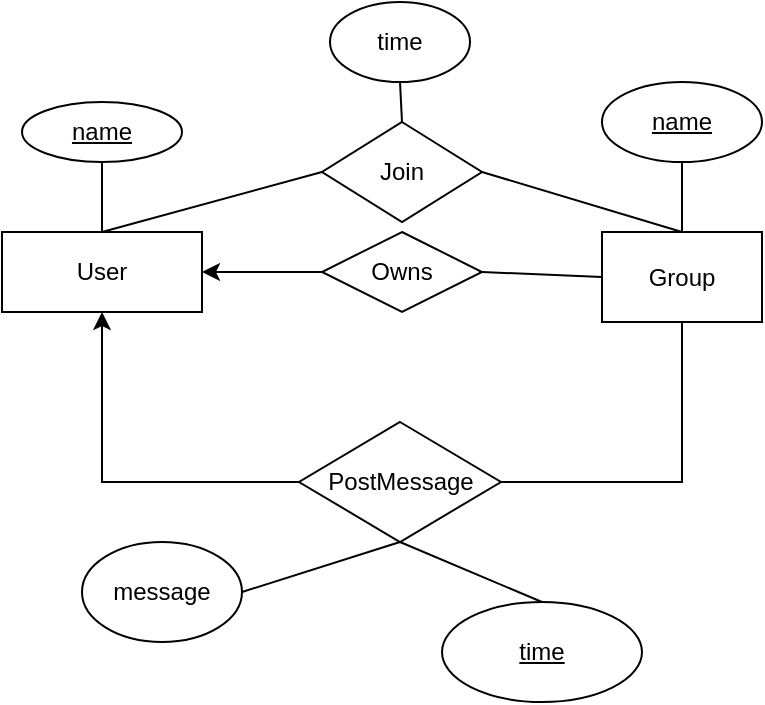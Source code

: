 <mxfile version="24.8.6">
  <diagram id="C5RBs43oDa-KdzZeNtuy" name="Page-1">
    <mxGraphModel dx="954" dy="599" grid="1" gridSize="10" guides="1" tooltips="1" connect="1" arrows="1" fold="1" page="1" pageScale="1" pageWidth="827" pageHeight="1169" math="0" shadow="0">
      <root>
        <mxCell id="WIyWlLk6GJQsqaUBKTNV-0" />
        <mxCell id="WIyWlLk6GJQsqaUBKTNV-1" parent="WIyWlLk6GJQsqaUBKTNV-0" />
        <mxCell id="JFyq0OGFuqBpMiLxCEAe-0" value="User" style="rounded=0;whiteSpace=wrap;html=1;" vertex="1" parent="WIyWlLk6GJQsqaUBKTNV-1">
          <mxGeometry x="180" y="175" width="100" height="40" as="geometry" />
        </mxCell>
        <mxCell id="JFyq0OGFuqBpMiLxCEAe-1" value="&lt;u&gt;name&lt;/u&gt;" style="ellipse;whiteSpace=wrap;html=1;" vertex="1" parent="WIyWlLk6GJQsqaUBKTNV-1">
          <mxGeometry x="190" y="110" width="80" height="30" as="geometry" />
        </mxCell>
        <mxCell id="JFyq0OGFuqBpMiLxCEAe-2" value="" style="endArrow=none;html=1;rounded=0;exitX=0.5;exitY=0;exitDx=0;exitDy=0;entryX=0.5;entryY=1;entryDx=0;entryDy=0;" edge="1" parent="WIyWlLk6GJQsqaUBKTNV-1" source="JFyq0OGFuqBpMiLxCEAe-0" target="JFyq0OGFuqBpMiLxCEAe-1">
          <mxGeometry width="50" height="50" relative="1" as="geometry">
            <mxPoint x="190" y="190" as="sourcePoint" />
            <mxPoint x="240" y="140" as="targetPoint" />
          </mxGeometry>
        </mxCell>
        <mxCell id="JFyq0OGFuqBpMiLxCEAe-3" value="Group" style="rounded=0;whiteSpace=wrap;html=1;" vertex="1" parent="WIyWlLk6GJQsqaUBKTNV-1">
          <mxGeometry x="480" y="175" width="80" height="45" as="geometry" />
        </mxCell>
        <mxCell id="JFyq0OGFuqBpMiLxCEAe-4" value="&lt;u&gt;name&lt;/u&gt;" style="ellipse;whiteSpace=wrap;html=1;" vertex="1" parent="WIyWlLk6GJQsqaUBKTNV-1">
          <mxGeometry x="480" y="100" width="80" height="40" as="geometry" />
        </mxCell>
        <mxCell id="JFyq0OGFuqBpMiLxCEAe-5" value="" style="endArrow=none;html=1;rounded=0;exitX=0.5;exitY=0;exitDx=0;exitDy=0;entryX=0.5;entryY=1;entryDx=0;entryDy=0;" edge="1" parent="WIyWlLk6GJQsqaUBKTNV-1" source="JFyq0OGFuqBpMiLxCEAe-3" target="JFyq0OGFuqBpMiLxCEAe-4">
          <mxGeometry width="50" height="50" relative="1" as="geometry">
            <mxPoint x="420" y="160" as="sourcePoint" />
            <mxPoint x="419.5" y="145" as="targetPoint" />
          </mxGeometry>
        </mxCell>
        <mxCell id="JFyq0OGFuqBpMiLxCEAe-13" style="edgeStyle=orthogonalEdgeStyle;rounded=0;orthogonalLoop=1;jettySize=auto;html=1;exitX=0;exitY=0.5;exitDx=0;exitDy=0;entryX=1;entryY=0.5;entryDx=0;entryDy=0;" edge="1" parent="WIyWlLk6GJQsqaUBKTNV-1" source="JFyq0OGFuqBpMiLxCEAe-10" target="JFyq0OGFuqBpMiLxCEAe-0">
          <mxGeometry relative="1" as="geometry" />
        </mxCell>
        <mxCell id="JFyq0OGFuqBpMiLxCEAe-10" value="Owns" style="rhombus;whiteSpace=wrap;html=1;" vertex="1" parent="WIyWlLk6GJQsqaUBKTNV-1">
          <mxGeometry x="340" y="175" width="80" height="40" as="geometry" />
        </mxCell>
        <mxCell id="JFyq0OGFuqBpMiLxCEAe-12" value="" style="endArrow=none;html=1;rounded=0;entryX=0;entryY=0.5;entryDx=0;entryDy=0;exitX=1;exitY=0.5;exitDx=0;exitDy=0;" edge="1" parent="WIyWlLk6GJQsqaUBKTNV-1" source="JFyq0OGFuqBpMiLxCEAe-10" target="JFyq0OGFuqBpMiLxCEAe-3">
          <mxGeometry width="50" height="50" relative="1" as="geometry">
            <mxPoint x="390" y="270" as="sourcePoint" />
            <mxPoint x="440" y="220" as="targetPoint" />
          </mxGeometry>
        </mxCell>
        <mxCell id="JFyq0OGFuqBpMiLxCEAe-14" value="Join" style="rhombus;whiteSpace=wrap;html=1;" vertex="1" parent="WIyWlLk6GJQsqaUBKTNV-1">
          <mxGeometry x="340" y="120" width="80" height="50" as="geometry" />
        </mxCell>
        <mxCell id="JFyq0OGFuqBpMiLxCEAe-15" value="" style="endArrow=none;html=1;rounded=0;entryX=0.5;entryY=0;entryDx=0;entryDy=0;exitX=0;exitY=0.5;exitDx=0;exitDy=0;" edge="1" parent="WIyWlLk6GJQsqaUBKTNV-1" source="JFyq0OGFuqBpMiLxCEAe-14" target="JFyq0OGFuqBpMiLxCEAe-0">
          <mxGeometry width="50" height="50" relative="1" as="geometry">
            <mxPoint x="390" y="270" as="sourcePoint" />
            <mxPoint x="440" y="220" as="targetPoint" />
          </mxGeometry>
        </mxCell>
        <mxCell id="JFyq0OGFuqBpMiLxCEAe-16" value="" style="endArrow=none;html=1;rounded=0;entryX=0.5;entryY=0;entryDx=0;entryDy=0;exitX=1;exitY=0.5;exitDx=0;exitDy=0;" edge="1" parent="WIyWlLk6GJQsqaUBKTNV-1" source="JFyq0OGFuqBpMiLxCEAe-14" target="JFyq0OGFuqBpMiLxCEAe-3">
          <mxGeometry width="50" height="50" relative="1" as="geometry">
            <mxPoint x="390" y="270" as="sourcePoint" />
            <mxPoint x="440" y="220" as="targetPoint" />
          </mxGeometry>
        </mxCell>
        <mxCell id="JFyq0OGFuqBpMiLxCEAe-17" value="time" style="ellipse;whiteSpace=wrap;html=1;" vertex="1" parent="WIyWlLk6GJQsqaUBKTNV-1">
          <mxGeometry x="344" y="60" width="70" height="40" as="geometry" />
        </mxCell>
        <mxCell id="JFyq0OGFuqBpMiLxCEAe-18" value="" style="endArrow=none;html=1;rounded=0;entryX=0.5;entryY=0;entryDx=0;entryDy=0;exitX=0.5;exitY=1;exitDx=0;exitDy=0;" edge="1" parent="WIyWlLk6GJQsqaUBKTNV-1" source="JFyq0OGFuqBpMiLxCEAe-17" target="JFyq0OGFuqBpMiLxCEAe-14">
          <mxGeometry width="50" height="50" relative="1" as="geometry">
            <mxPoint x="380" y="110" as="sourcePoint" />
            <mxPoint x="380" y="110" as="targetPoint" />
          </mxGeometry>
        </mxCell>
        <mxCell id="JFyq0OGFuqBpMiLxCEAe-25" style="edgeStyle=orthogonalEdgeStyle;rounded=0;orthogonalLoop=1;jettySize=auto;html=1;exitX=0;exitY=0.5;exitDx=0;exitDy=0;entryX=0.5;entryY=1;entryDx=0;entryDy=0;" edge="1" parent="WIyWlLk6GJQsqaUBKTNV-1" source="JFyq0OGFuqBpMiLxCEAe-20" target="JFyq0OGFuqBpMiLxCEAe-0">
          <mxGeometry relative="1" as="geometry" />
        </mxCell>
        <mxCell id="JFyq0OGFuqBpMiLxCEAe-20" value="PostMessage" style="rhombus;whiteSpace=wrap;html=1;" vertex="1" parent="WIyWlLk6GJQsqaUBKTNV-1">
          <mxGeometry x="328.5" y="270" width="101" height="60" as="geometry" />
        </mxCell>
        <mxCell id="JFyq0OGFuqBpMiLxCEAe-23" value="message" style="ellipse;whiteSpace=wrap;html=1;" vertex="1" parent="WIyWlLk6GJQsqaUBKTNV-1">
          <mxGeometry x="220" y="330" width="80" height="50" as="geometry" />
        </mxCell>
        <mxCell id="JFyq0OGFuqBpMiLxCEAe-24" value="&lt;u&gt;time&lt;/u&gt;" style="ellipse;whiteSpace=wrap;html=1;" vertex="1" parent="WIyWlLk6GJQsqaUBKTNV-1">
          <mxGeometry x="400" y="360" width="100" height="50" as="geometry" />
        </mxCell>
        <mxCell id="JFyq0OGFuqBpMiLxCEAe-26" value="" style="endArrow=none;html=1;rounded=0;entryX=0.5;entryY=1;entryDx=0;entryDy=0;exitX=1;exitY=0.5;exitDx=0;exitDy=0;" edge="1" parent="WIyWlLk6GJQsqaUBKTNV-1" source="JFyq0OGFuqBpMiLxCEAe-20" target="JFyq0OGFuqBpMiLxCEAe-3">
          <mxGeometry width="50" height="50" relative="1" as="geometry">
            <mxPoint x="390" y="270" as="sourcePoint" />
            <mxPoint x="440" y="220" as="targetPoint" />
            <Array as="points">
              <mxPoint x="520" y="300" />
            </Array>
          </mxGeometry>
        </mxCell>
        <mxCell id="JFyq0OGFuqBpMiLxCEAe-27" value="" style="endArrow=none;html=1;rounded=0;exitX=1;exitY=0.5;exitDx=0;exitDy=0;entryX=0.5;entryY=1;entryDx=0;entryDy=0;" edge="1" parent="WIyWlLk6GJQsqaUBKTNV-1" source="JFyq0OGFuqBpMiLxCEAe-23" target="JFyq0OGFuqBpMiLxCEAe-20">
          <mxGeometry width="50" height="50" relative="1" as="geometry">
            <mxPoint x="390" y="270" as="sourcePoint" />
            <mxPoint x="440" y="220" as="targetPoint" />
          </mxGeometry>
        </mxCell>
        <mxCell id="JFyq0OGFuqBpMiLxCEAe-28" value="" style="endArrow=none;html=1;rounded=0;exitX=0.5;exitY=0;exitDx=0;exitDy=0;entryX=0.5;entryY=1;entryDx=0;entryDy=0;" edge="1" parent="WIyWlLk6GJQsqaUBKTNV-1" source="JFyq0OGFuqBpMiLxCEAe-24" target="JFyq0OGFuqBpMiLxCEAe-20">
          <mxGeometry width="50" height="50" relative="1" as="geometry">
            <mxPoint x="390" y="270" as="sourcePoint" />
            <mxPoint x="440" y="220" as="targetPoint" />
          </mxGeometry>
        </mxCell>
      </root>
    </mxGraphModel>
  </diagram>
</mxfile>
